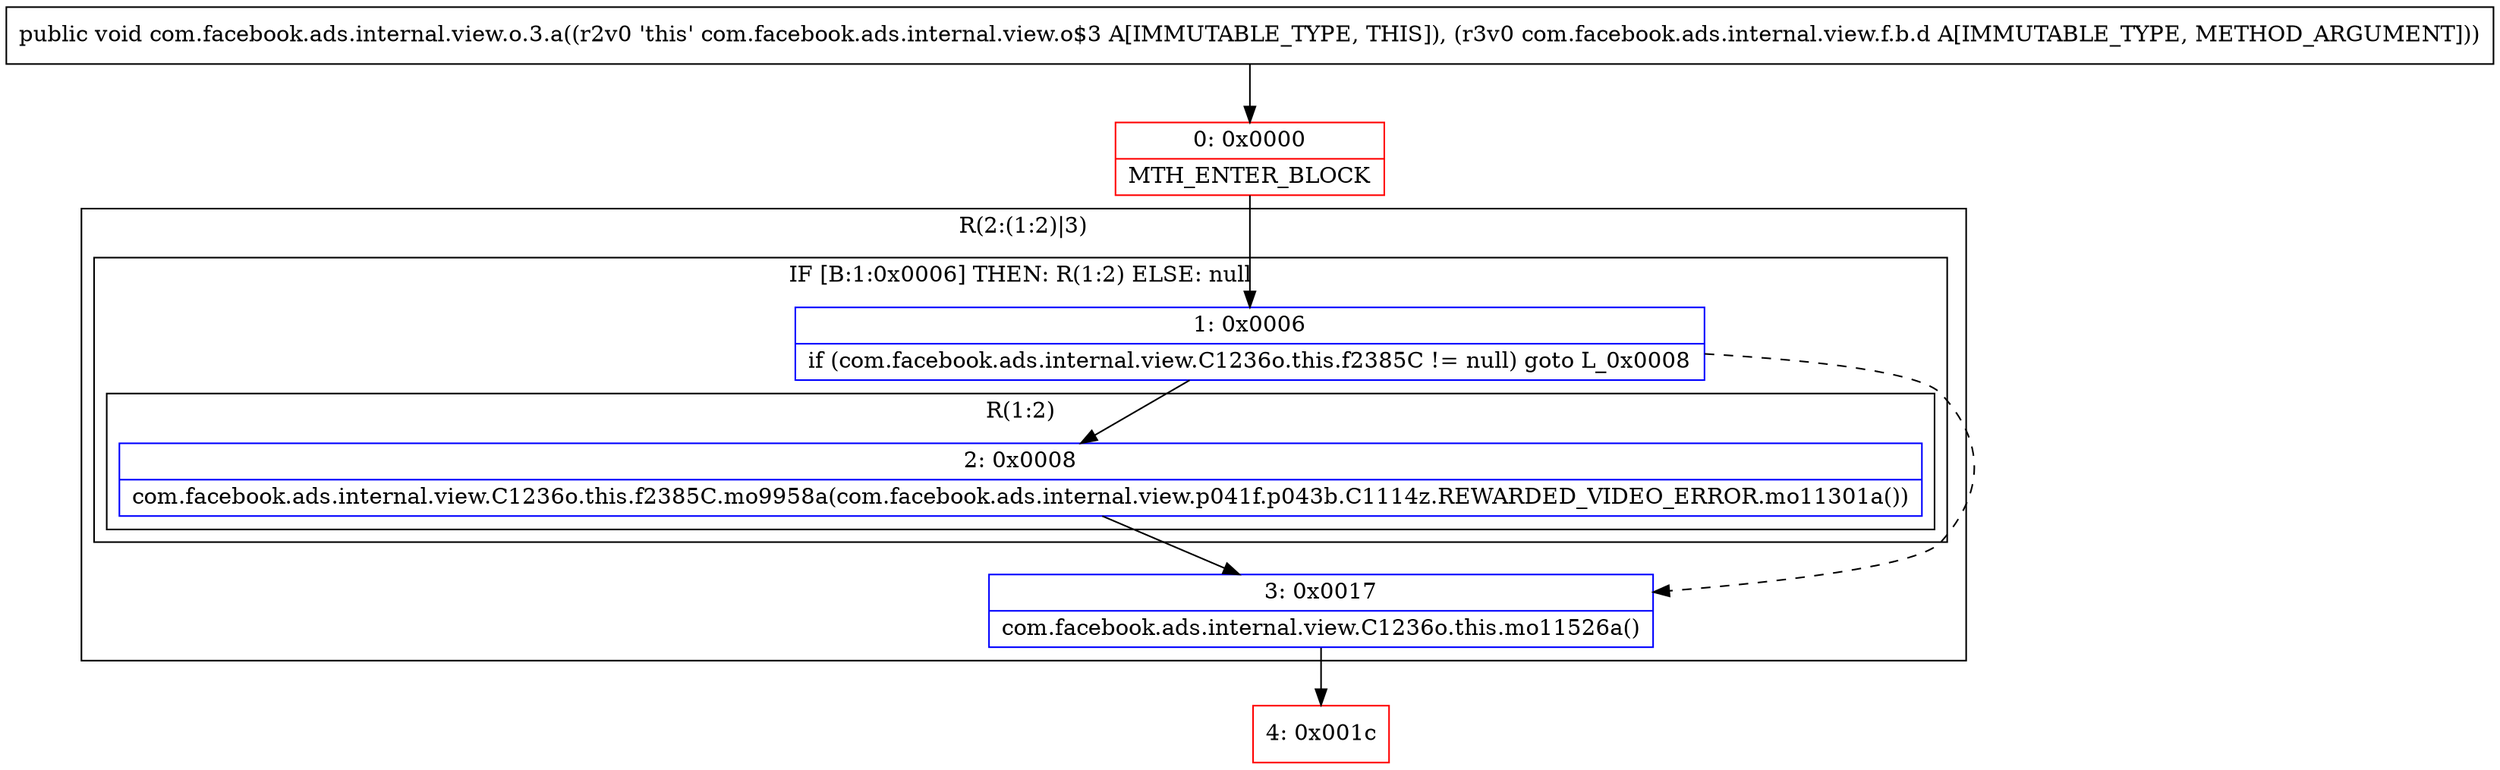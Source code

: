 digraph "CFG forcom.facebook.ads.internal.view.o.3.a(Lcom\/facebook\/ads\/internal\/view\/f\/b\/d;)V" {
subgraph cluster_Region_1562768615 {
label = "R(2:(1:2)|3)";
node [shape=record,color=blue];
subgraph cluster_IfRegion_92605864 {
label = "IF [B:1:0x0006] THEN: R(1:2) ELSE: null";
node [shape=record,color=blue];
Node_1 [shape=record,label="{1\:\ 0x0006|if (com.facebook.ads.internal.view.C1236o.this.f2385C != null) goto L_0x0008\l}"];
subgraph cluster_Region_1081199947 {
label = "R(1:2)";
node [shape=record,color=blue];
Node_2 [shape=record,label="{2\:\ 0x0008|com.facebook.ads.internal.view.C1236o.this.f2385C.mo9958a(com.facebook.ads.internal.view.p041f.p043b.C1114z.REWARDED_VIDEO_ERROR.mo11301a())\l}"];
}
}
Node_3 [shape=record,label="{3\:\ 0x0017|com.facebook.ads.internal.view.C1236o.this.mo11526a()\l}"];
}
Node_0 [shape=record,color=red,label="{0\:\ 0x0000|MTH_ENTER_BLOCK\l}"];
Node_4 [shape=record,color=red,label="{4\:\ 0x001c}"];
MethodNode[shape=record,label="{public void com.facebook.ads.internal.view.o.3.a((r2v0 'this' com.facebook.ads.internal.view.o$3 A[IMMUTABLE_TYPE, THIS]), (r3v0 com.facebook.ads.internal.view.f.b.d A[IMMUTABLE_TYPE, METHOD_ARGUMENT])) }"];
MethodNode -> Node_0;
Node_1 -> Node_2;
Node_1 -> Node_3[style=dashed];
Node_2 -> Node_3;
Node_3 -> Node_4;
Node_0 -> Node_1;
}

